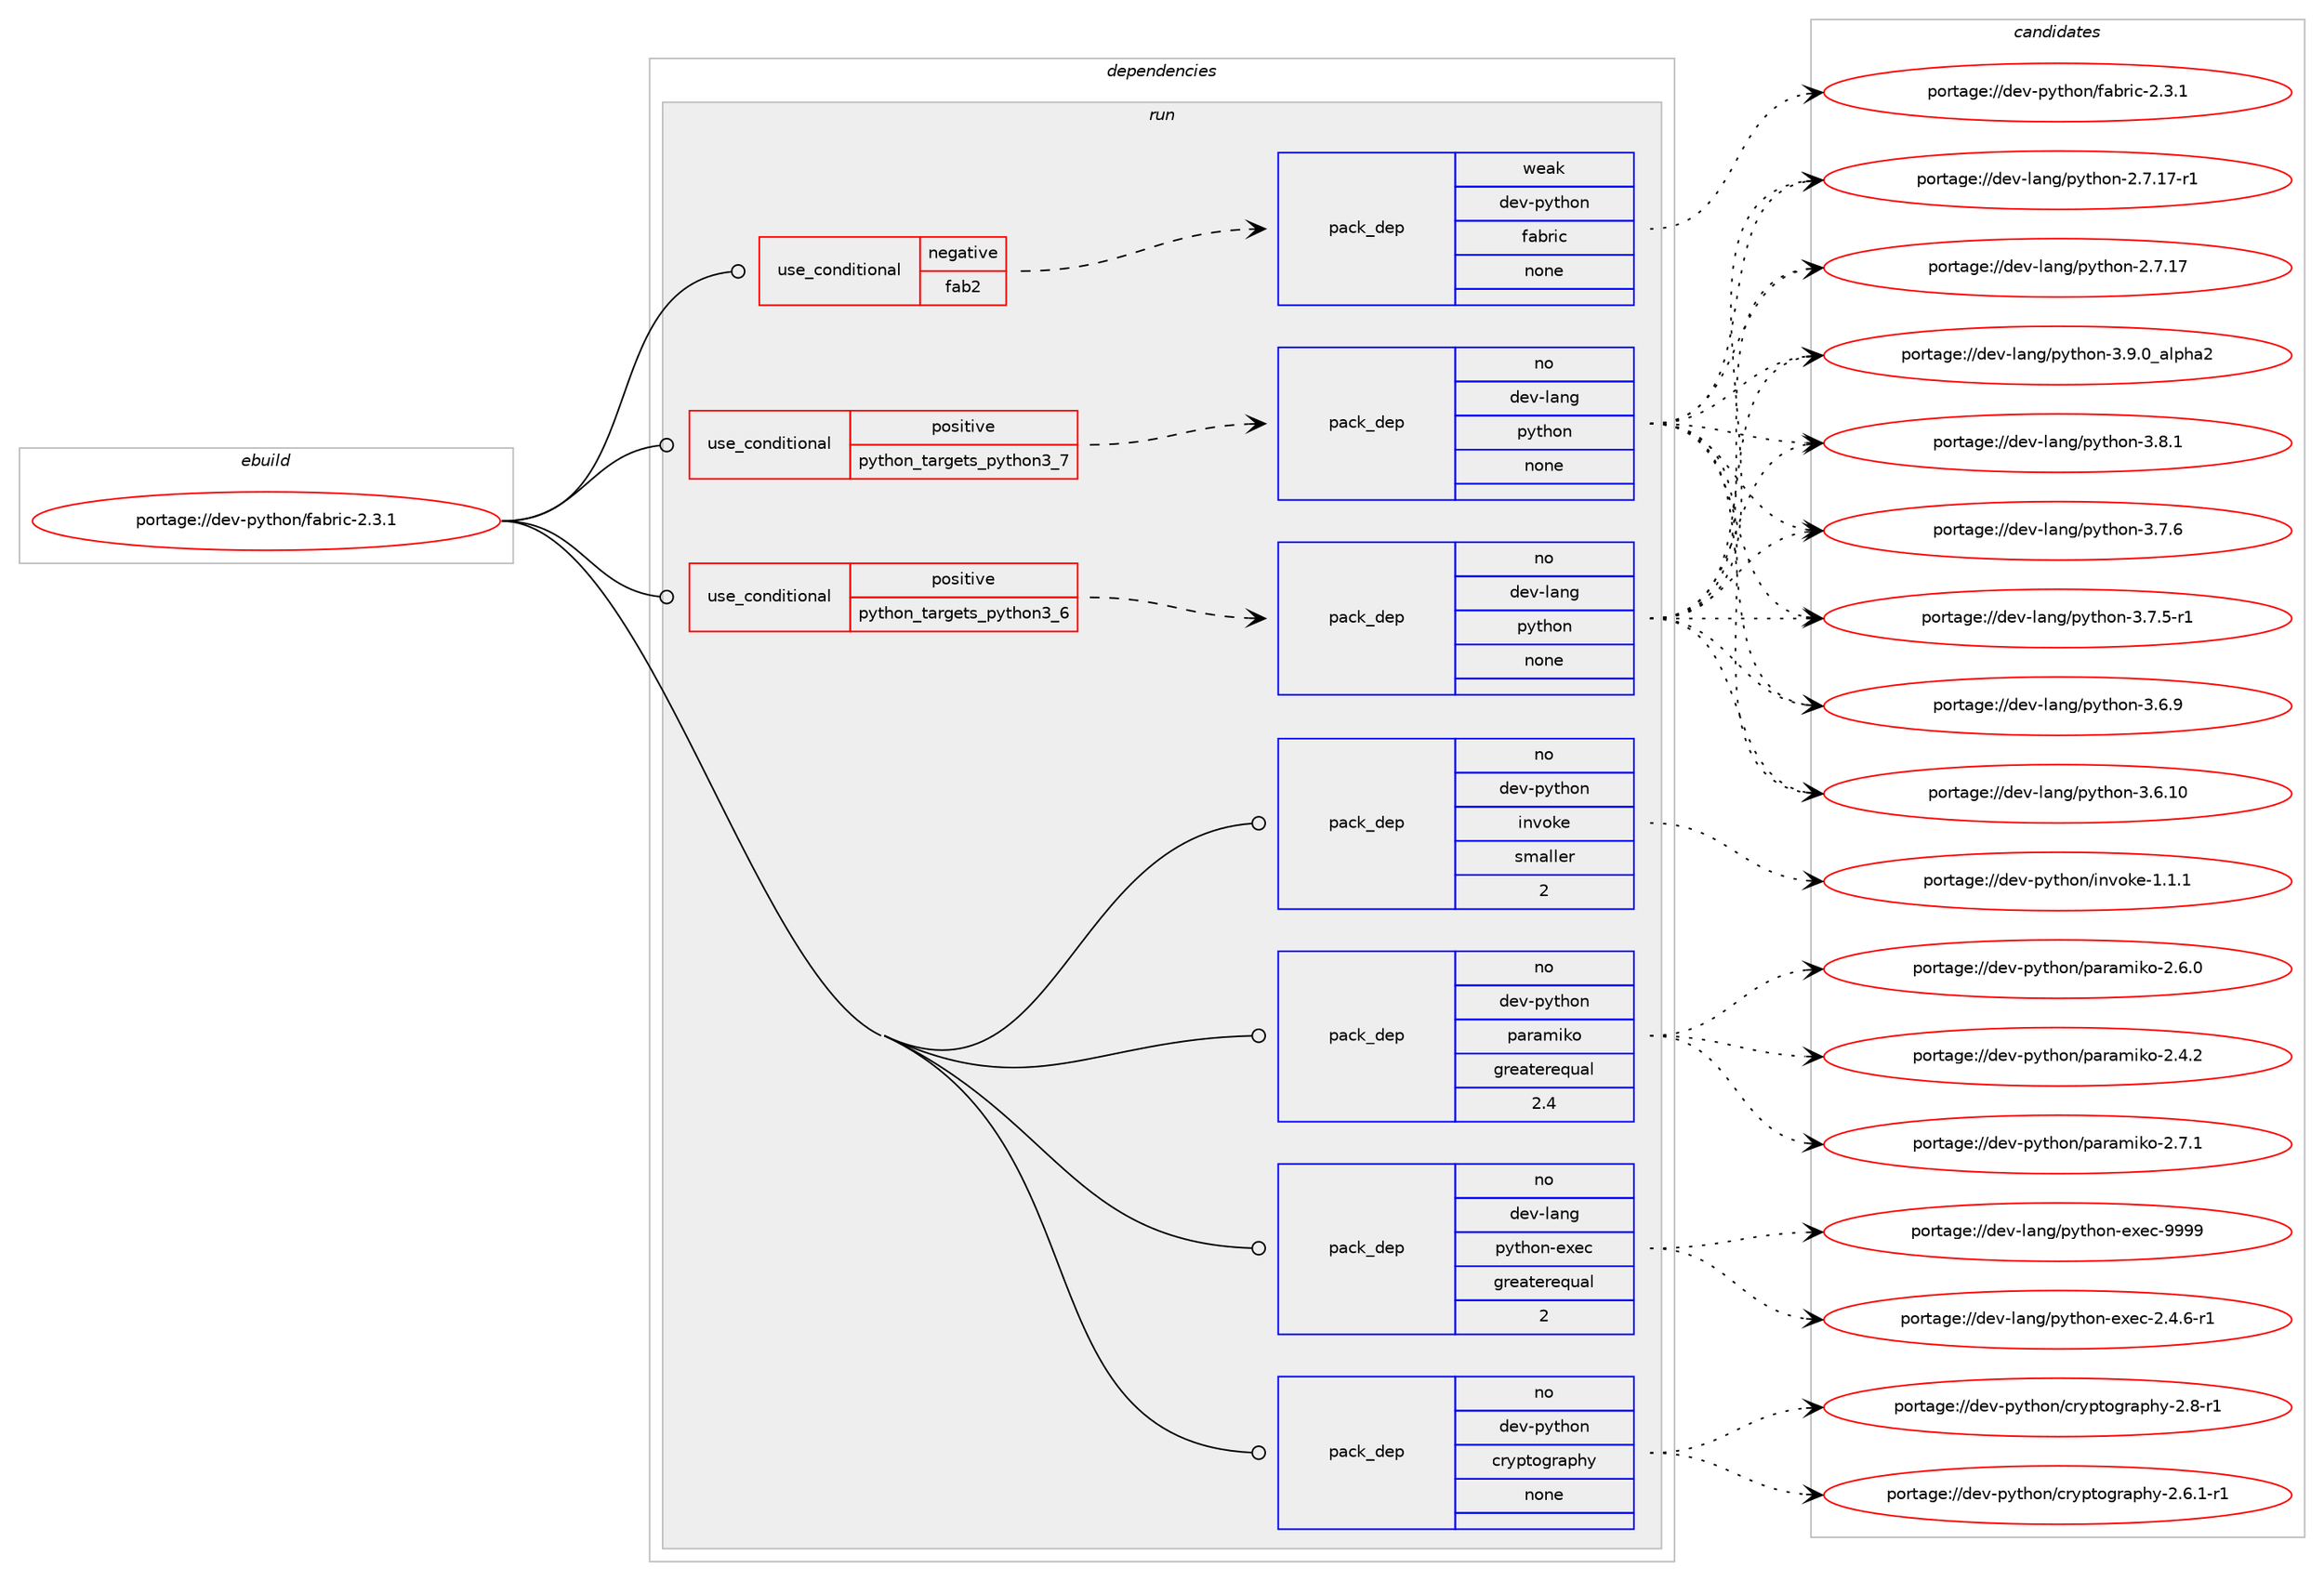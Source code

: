 digraph prolog {

# *************
# Graph options
# *************

newrank=true;
concentrate=true;
compound=true;
graph [rankdir=LR,fontname=Helvetica,fontsize=10,ranksep=1.5];#, ranksep=2.5, nodesep=0.2];
edge  [arrowhead=vee];
node  [fontname=Helvetica,fontsize=10];

# **********
# The ebuild
# **********

subgraph cluster_leftcol {
color=gray;
label=<<i>ebuild</i>>;
id [label="portage://dev-python/fabric-2.3.1", color=red, width=4, href="../dev-python/fabric-2.3.1.svg"];
}

# ****************
# The dependencies
# ****************

subgraph cluster_midcol {
color=gray;
label=<<i>dependencies</i>>;
subgraph cluster_compile {
fillcolor="#eeeeee";
style=filled;
label=<<i>compile</i>>;
}
subgraph cluster_compileandrun {
fillcolor="#eeeeee";
style=filled;
label=<<i>compile and run</i>>;
}
subgraph cluster_run {
fillcolor="#eeeeee";
style=filled;
label=<<i>run</i>>;
subgraph cond116164 {
dependency461873 [label=<<TABLE BORDER="0" CELLBORDER="1" CELLSPACING="0" CELLPADDING="4"><TR><TD ROWSPAN="3" CELLPADDING="10">use_conditional</TD></TR><TR><TD>negative</TD></TR><TR><TD>fab2</TD></TR></TABLE>>, shape=none, color=red];
subgraph pack340719 {
dependency461874 [label=<<TABLE BORDER="0" CELLBORDER="1" CELLSPACING="0" CELLPADDING="4" WIDTH="220"><TR><TD ROWSPAN="6" CELLPADDING="30">pack_dep</TD></TR><TR><TD WIDTH="110">weak</TD></TR><TR><TD>dev-python</TD></TR><TR><TD>fabric</TD></TR><TR><TD>none</TD></TR><TR><TD></TD></TR></TABLE>>, shape=none, color=blue];
}
dependency461873:e -> dependency461874:w [weight=20,style="dashed",arrowhead="vee"];
}
id:e -> dependency461873:w [weight=20,style="solid",arrowhead="odot"];
subgraph cond116165 {
dependency461875 [label=<<TABLE BORDER="0" CELLBORDER="1" CELLSPACING="0" CELLPADDING="4"><TR><TD ROWSPAN="3" CELLPADDING="10">use_conditional</TD></TR><TR><TD>positive</TD></TR><TR><TD>python_targets_python3_6</TD></TR></TABLE>>, shape=none, color=red];
subgraph pack340720 {
dependency461876 [label=<<TABLE BORDER="0" CELLBORDER="1" CELLSPACING="0" CELLPADDING="4" WIDTH="220"><TR><TD ROWSPAN="6" CELLPADDING="30">pack_dep</TD></TR><TR><TD WIDTH="110">no</TD></TR><TR><TD>dev-lang</TD></TR><TR><TD>python</TD></TR><TR><TD>none</TD></TR><TR><TD></TD></TR></TABLE>>, shape=none, color=blue];
}
dependency461875:e -> dependency461876:w [weight=20,style="dashed",arrowhead="vee"];
}
id:e -> dependency461875:w [weight=20,style="solid",arrowhead="odot"];
subgraph cond116166 {
dependency461877 [label=<<TABLE BORDER="0" CELLBORDER="1" CELLSPACING="0" CELLPADDING="4"><TR><TD ROWSPAN="3" CELLPADDING="10">use_conditional</TD></TR><TR><TD>positive</TD></TR><TR><TD>python_targets_python3_7</TD></TR></TABLE>>, shape=none, color=red];
subgraph pack340721 {
dependency461878 [label=<<TABLE BORDER="0" CELLBORDER="1" CELLSPACING="0" CELLPADDING="4" WIDTH="220"><TR><TD ROWSPAN="6" CELLPADDING="30">pack_dep</TD></TR><TR><TD WIDTH="110">no</TD></TR><TR><TD>dev-lang</TD></TR><TR><TD>python</TD></TR><TR><TD>none</TD></TR><TR><TD></TD></TR></TABLE>>, shape=none, color=blue];
}
dependency461877:e -> dependency461878:w [weight=20,style="dashed",arrowhead="vee"];
}
id:e -> dependency461877:w [weight=20,style="solid",arrowhead="odot"];
subgraph pack340722 {
dependency461879 [label=<<TABLE BORDER="0" CELLBORDER="1" CELLSPACING="0" CELLPADDING="4" WIDTH="220"><TR><TD ROWSPAN="6" CELLPADDING="30">pack_dep</TD></TR><TR><TD WIDTH="110">no</TD></TR><TR><TD>dev-lang</TD></TR><TR><TD>python-exec</TD></TR><TR><TD>greaterequal</TD></TR><TR><TD>2</TD></TR></TABLE>>, shape=none, color=blue];
}
id:e -> dependency461879:w [weight=20,style="solid",arrowhead="odot"];
subgraph pack340723 {
dependency461880 [label=<<TABLE BORDER="0" CELLBORDER="1" CELLSPACING="0" CELLPADDING="4" WIDTH="220"><TR><TD ROWSPAN="6" CELLPADDING="30">pack_dep</TD></TR><TR><TD WIDTH="110">no</TD></TR><TR><TD>dev-python</TD></TR><TR><TD>cryptography</TD></TR><TR><TD>none</TD></TR><TR><TD></TD></TR></TABLE>>, shape=none, color=blue];
}
id:e -> dependency461880:w [weight=20,style="solid",arrowhead="odot"];
subgraph pack340724 {
dependency461881 [label=<<TABLE BORDER="0" CELLBORDER="1" CELLSPACING="0" CELLPADDING="4" WIDTH="220"><TR><TD ROWSPAN="6" CELLPADDING="30">pack_dep</TD></TR><TR><TD WIDTH="110">no</TD></TR><TR><TD>dev-python</TD></TR><TR><TD>invoke</TD></TR><TR><TD>smaller</TD></TR><TR><TD>2</TD></TR></TABLE>>, shape=none, color=blue];
}
id:e -> dependency461881:w [weight=20,style="solid",arrowhead="odot"];
subgraph pack340725 {
dependency461882 [label=<<TABLE BORDER="0" CELLBORDER="1" CELLSPACING="0" CELLPADDING="4" WIDTH="220"><TR><TD ROWSPAN="6" CELLPADDING="30">pack_dep</TD></TR><TR><TD WIDTH="110">no</TD></TR><TR><TD>dev-python</TD></TR><TR><TD>paramiko</TD></TR><TR><TD>greaterequal</TD></TR><TR><TD>2.4</TD></TR></TABLE>>, shape=none, color=blue];
}
id:e -> dependency461882:w [weight=20,style="solid",arrowhead="odot"];
}
}

# **************
# The candidates
# **************

subgraph cluster_choices {
rank=same;
color=gray;
label=<<i>candidates</i>>;

subgraph choice340719 {
color=black;
nodesep=1;
choice1001011184511212111610411111047102979811410599455046514649 [label="portage://dev-python/fabric-2.3.1", color=red, width=4,href="../dev-python/fabric-2.3.1.svg"];
dependency461874:e -> choice1001011184511212111610411111047102979811410599455046514649:w [style=dotted,weight="100"];
}
subgraph choice340720 {
color=black;
nodesep=1;
choice10010111845108971101034711212111610411111045514657464895971081121049750 [label="portage://dev-lang/python-3.9.0_alpha2", color=red, width=4,href="../dev-lang/python-3.9.0_alpha2.svg"];
choice100101118451089711010347112121116104111110455146564649 [label="portage://dev-lang/python-3.8.1", color=red, width=4,href="../dev-lang/python-3.8.1.svg"];
choice100101118451089711010347112121116104111110455146554654 [label="portage://dev-lang/python-3.7.6", color=red, width=4,href="../dev-lang/python-3.7.6.svg"];
choice1001011184510897110103471121211161041111104551465546534511449 [label="portage://dev-lang/python-3.7.5-r1", color=red, width=4,href="../dev-lang/python-3.7.5-r1.svg"];
choice100101118451089711010347112121116104111110455146544657 [label="portage://dev-lang/python-3.6.9", color=red, width=4,href="../dev-lang/python-3.6.9.svg"];
choice10010111845108971101034711212111610411111045514654464948 [label="portage://dev-lang/python-3.6.10", color=red, width=4,href="../dev-lang/python-3.6.10.svg"];
choice100101118451089711010347112121116104111110455046554649554511449 [label="portage://dev-lang/python-2.7.17-r1", color=red, width=4,href="../dev-lang/python-2.7.17-r1.svg"];
choice10010111845108971101034711212111610411111045504655464955 [label="portage://dev-lang/python-2.7.17", color=red, width=4,href="../dev-lang/python-2.7.17.svg"];
dependency461876:e -> choice10010111845108971101034711212111610411111045514657464895971081121049750:w [style=dotted,weight="100"];
dependency461876:e -> choice100101118451089711010347112121116104111110455146564649:w [style=dotted,weight="100"];
dependency461876:e -> choice100101118451089711010347112121116104111110455146554654:w [style=dotted,weight="100"];
dependency461876:e -> choice1001011184510897110103471121211161041111104551465546534511449:w [style=dotted,weight="100"];
dependency461876:e -> choice100101118451089711010347112121116104111110455146544657:w [style=dotted,weight="100"];
dependency461876:e -> choice10010111845108971101034711212111610411111045514654464948:w [style=dotted,weight="100"];
dependency461876:e -> choice100101118451089711010347112121116104111110455046554649554511449:w [style=dotted,weight="100"];
dependency461876:e -> choice10010111845108971101034711212111610411111045504655464955:w [style=dotted,weight="100"];
}
subgraph choice340721 {
color=black;
nodesep=1;
choice10010111845108971101034711212111610411111045514657464895971081121049750 [label="portage://dev-lang/python-3.9.0_alpha2", color=red, width=4,href="../dev-lang/python-3.9.0_alpha2.svg"];
choice100101118451089711010347112121116104111110455146564649 [label="portage://dev-lang/python-3.8.1", color=red, width=4,href="../dev-lang/python-3.8.1.svg"];
choice100101118451089711010347112121116104111110455146554654 [label="portage://dev-lang/python-3.7.6", color=red, width=4,href="../dev-lang/python-3.7.6.svg"];
choice1001011184510897110103471121211161041111104551465546534511449 [label="portage://dev-lang/python-3.7.5-r1", color=red, width=4,href="../dev-lang/python-3.7.5-r1.svg"];
choice100101118451089711010347112121116104111110455146544657 [label="portage://dev-lang/python-3.6.9", color=red, width=4,href="../dev-lang/python-3.6.9.svg"];
choice10010111845108971101034711212111610411111045514654464948 [label="portage://dev-lang/python-3.6.10", color=red, width=4,href="../dev-lang/python-3.6.10.svg"];
choice100101118451089711010347112121116104111110455046554649554511449 [label="portage://dev-lang/python-2.7.17-r1", color=red, width=4,href="../dev-lang/python-2.7.17-r1.svg"];
choice10010111845108971101034711212111610411111045504655464955 [label="portage://dev-lang/python-2.7.17", color=red, width=4,href="../dev-lang/python-2.7.17.svg"];
dependency461878:e -> choice10010111845108971101034711212111610411111045514657464895971081121049750:w [style=dotted,weight="100"];
dependency461878:e -> choice100101118451089711010347112121116104111110455146564649:w [style=dotted,weight="100"];
dependency461878:e -> choice100101118451089711010347112121116104111110455146554654:w [style=dotted,weight="100"];
dependency461878:e -> choice1001011184510897110103471121211161041111104551465546534511449:w [style=dotted,weight="100"];
dependency461878:e -> choice100101118451089711010347112121116104111110455146544657:w [style=dotted,weight="100"];
dependency461878:e -> choice10010111845108971101034711212111610411111045514654464948:w [style=dotted,weight="100"];
dependency461878:e -> choice100101118451089711010347112121116104111110455046554649554511449:w [style=dotted,weight="100"];
dependency461878:e -> choice10010111845108971101034711212111610411111045504655464955:w [style=dotted,weight="100"];
}
subgraph choice340722 {
color=black;
nodesep=1;
choice10010111845108971101034711212111610411111045101120101994557575757 [label="portage://dev-lang/python-exec-9999", color=red, width=4,href="../dev-lang/python-exec-9999.svg"];
choice10010111845108971101034711212111610411111045101120101994550465246544511449 [label="portage://dev-lang/python-exec-2.4.6-r1", color=red, width=4,href="../dev-lang/python-exec-2.4.6-r1.svg"];
dependency461879:e -> choice10010111845108971101034711212111610411111045101120101994557575757:w [style=dotted,weight="100"];
dependency461879:e -> choice10010111845108971101034711212111610411111045101120101994550465246544511449:w [style=dotted,weight="100"];
}
subgraph choice340723 {
color=black;
nodesep=1;
choice10010111845112121116104111110479911412111211611110311497112104121455046564511449 [label="portage://dev-python/cryptography-2.8-r1", color=red, width=4,href="../dev-python/cryptography-2.8-r1.svg"];
choice100101118451121211161041111104799114121112116111103114971121041214550465446494511449 [label="portage://dev-python/cryptography-2.6.1-r1", color=red, width=4,href="../dev-python/cryptography-2.6.1-r1.svg"];
dependency461880:e -> choice10010111845112121116104111110479911412111211611110311497112104121455046564511449:w [style=dotted,weight="100"];
dependency461880:e -> choice100101118451121211161041111104799114121112116111103114971121041214550465446494511449:w [style=dotted,weight="100"];
}
subgraph choice340724 {
color=black;
nodesep=1;
choice1001011184511212111610411111047105110118111107101454946494649 [label="portage://dev-python/invoke-1.1.1", color=red, width=4,href="../dev-python/invoke-1.1.1.svg"];
dependency461881:e -> choice1001011184511212111610411111047105110118111107101454946494649:w [style=dotted,weight="100"];
}
subgraph choice340725 {
color=black;
nodesep=1;
choice10010111845112121116104111110471129711497109105107111455046554649 [label="portage://dev-python/paramiko-2.7.1", color=red, width=4,href="../dev-python/paramiko-2.7.1.svg"];
choice10010111845112121116104111110471129711497109105107111455046544648 [label="portage://dev-python/paramiko-2.6.0", color=red, width=4,href="../dev-python/paramiko-2.6.0.svg"];
choice10010111845112121116104111110471129711497109105107111455046524650 [label="portage://dev-python/paramiko-2.4.2", color=red, width=4,href="../dev-python/paramiko-2.4.2.svg"];
dependency461882:e -> choice10010111845112121116104111110471129711497109105107111455046554649:w [style=dotted,weight="100"];
dependency461882:e -> choice10010111845112121116104111110471129711497109105107111455046544648:w [style=dotted,weight="100"];
dependency461882:e -> choice10010111845112121116104111110471129711497109105107111455046524650:w [style=dotted,weight="100"];
}
}

}
